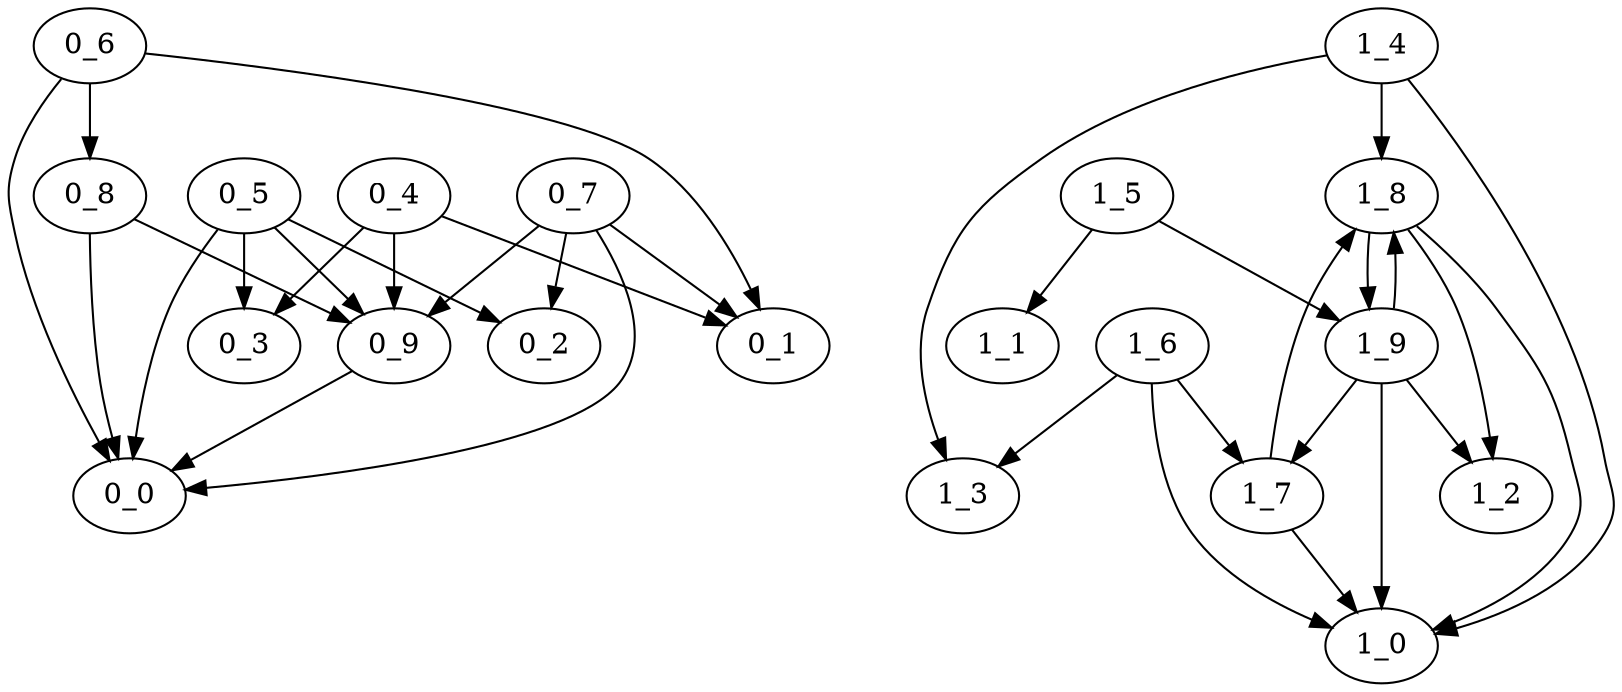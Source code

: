 digraph gene_networks {
"0_0";
"0_1";
"0_2";
"0_3";
"0_4";
"0_5";
"0_6";
"0_7";
"0_8";
"0_9";
"1_0";
"1_1";
"1_2";
"1_3";
"1_4";
"1_5";
"1_6";
"1_7";
"1_8";
"1_9";
"0_4";
"0_9";
"0_3";
"0_1";
"0_5";
"0_2";
"0_9";
"0_3";
"0_0";
"0_6";
"0_8";
"0_1";
"0_0";
"0_7";
"0_2";
"0_1";
"0_9";
"0_0";
"0_8";
"0_9";
"0_0";
"0_9";
"0_0";
"1_4";
"1_8";
"1_3";
"1_0";
"1_5";
"1_9";
"1_1";
"1_6";
"1_7";
"1_3";
"1_0";
"1_7";
"1_8";
"1_0";
"1_8";
"1_9";
"1_2";
"1_0";
"1_9";
"1_8";
"1_2";
"1_7";
"1_0";
"0_4" -> "0_9";
"0_4" -> "0_3";
"0_4" -> "0_1";
"0_5" -> "0_2";
"0_5" -> "0_9";
"0_5" -> "0_3";
"0_5" -> "0_0";
"0_6" -> "0_8";
"0_6" -> "0_1";
"0_6" -> "0_0";
"0_7" -> "0_2";
"0_7" -> "0_1";
"0_7" -> "0_9";
"0_7" -> "0_0";
"0_8" -> "0_9";
"0_8" -> "0_0";
"0_9" -> "0_0";
"1_4" -> "1_8";
"1_4" -> "1_3";
"1_4" -> "1_0";
"1_5" -> "1_9";
"1_5" -> "1_1";
"1_6" -> "1_7";
"1_6" -> "1_3";
"1_6" -> "1_0";
"1_7" -> "1_8";
"1_7" -> "1_0";
"1_8" -> "1_9";
"1_8" -> "1_2";
"1_8" -> "1_0";
"1_9" -> "1_8";
"1_9" -> "1_2";
"1_9" -> "1_7";
"1_9" -> "1_0";
}
